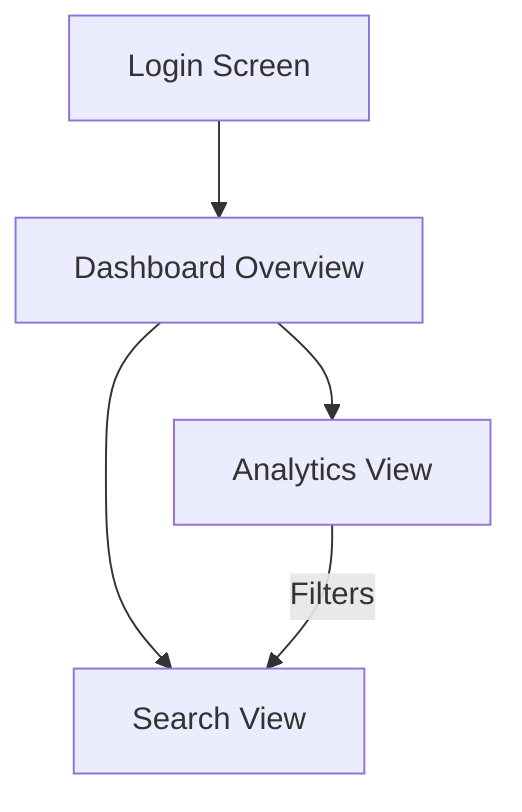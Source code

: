 flowchart TD
    A[Login Screen]
    B[Dashboard Overview]
    C[Analytics View]
    D[Search View]

    A --> B
    B --> C
    B --> D

    C -->|Filters| D